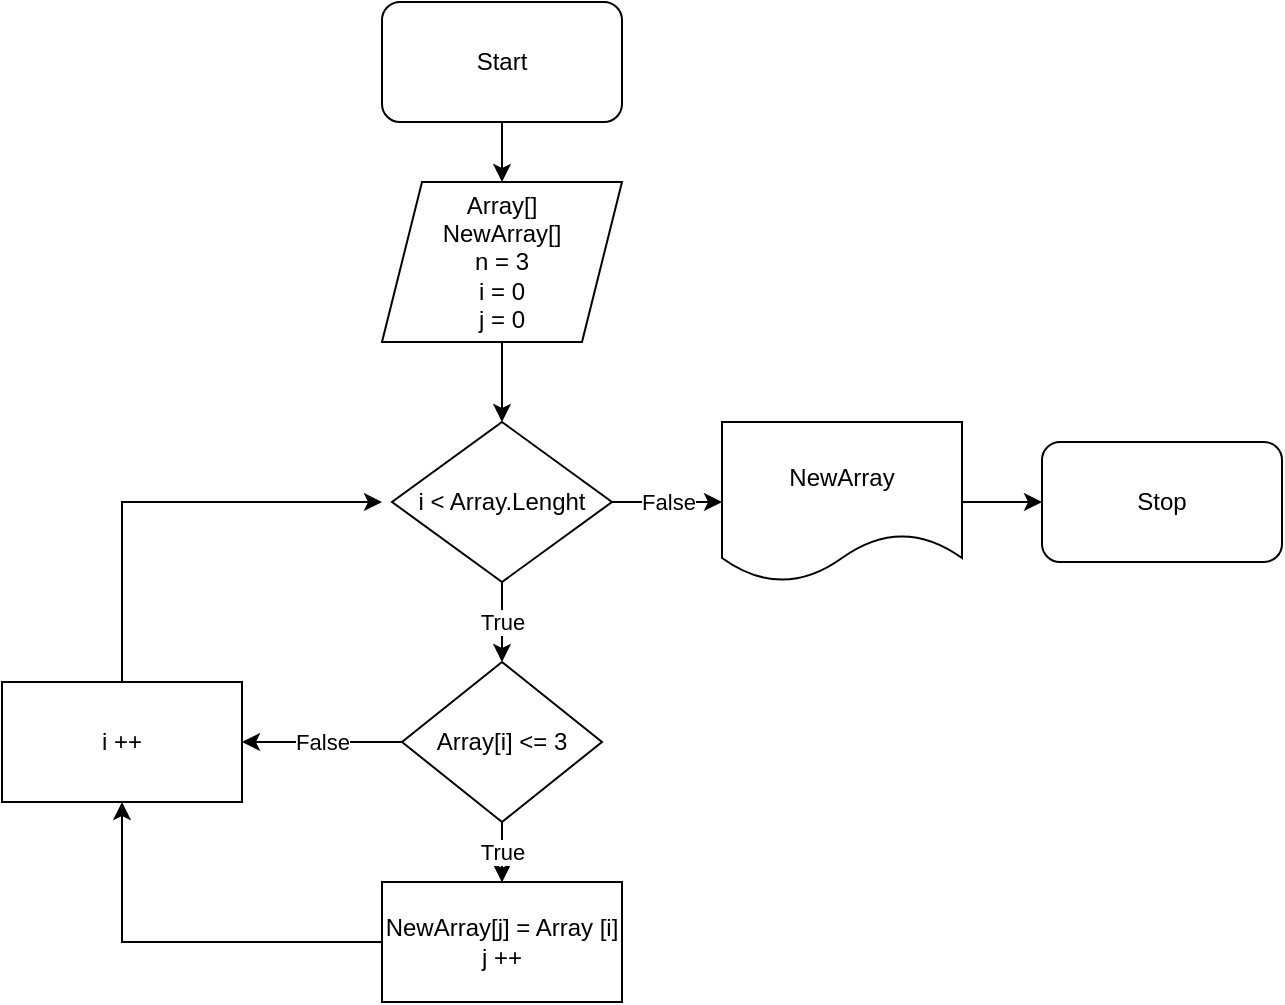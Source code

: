 <mxfile version="20.5.3" type="device"><diagram id="KJOLdgg1OAlJ4IUBBdF5" name="Страница 1"><mxGraphModel dx="1020" dy="555" grid="1" gridSize="10" guides="1" tooltips="1" connect="1" arrows="1" fold="1" page="1" pageScale="1" pageWidth="827" pageHeight="1169" math="0" shadow="0"><root><mxCell id="0"/><mxCell id="1" parent="0"/><mxCell id="khAwGCcL_CQGSFICScEb-3" value="" style="edgeStyle=orthogonalEdgeStyle;rounded=0;orthogonalLoop=1;jettySize=auto;html=1;" edge="1" parent="1" source="khAwGCcL_CQGSFICScEb-1" target="khAwGCcL_CQGSFICScEb-2"><mxGeometry relative="1" as="geometry"/></mxCell><mxCell id="khAwGCcL_CQGSFICScEb-1" value="Start" style="rounded=1;whiteSpace=wrap;html=1;" vertex="1" parent="1"><mxGeometry x="320" y="40" width="120" height="60" as="geometry"/></mxCell><mxCell id="khAwGCcL_CQGSFICScEb-5" value="" style="edgeStyle=orthogonalEdgeStyle;rounded=0;orthogonalLoop=1;jettySize=auto;html=1;" edge="1" parent="1" source="khAwGCcL_CQGSFICScEb-2" target="khAwGCcL_CQGSFICScEb-4"><mxGeometry relative="1" as="geometry"/></mxCell><mxCell id="khAwGCcL_CQGSFICScEb-2" value="Array[]&lt;br&gt;NewArray[]&lt;br&gt;n = 3&lt;br&gt;i = 0&lt;br&gt;j = 0" style="shape=parallelogram;perimeter=parallelogramPerimeter;whiteSpace=wrap;html=1;fixedSize=1;" vertex="1" parent="1"><mxGeometry x="320" y="130" width="120" height="80" as="geometry"/></mxCell><mxCell id="khAwGCcL_CQGSFICScEb-12" value="True" style="edgeStyle=orthogonalEdgeStyle;rounded=0;orthogonalLoop=1;jettySize=auto;html=1;" edge="1" parent="1" source="khAwGCcL_CQGSFICScEb-4" target="khAwGCcL_CQGSFICScEb-6"><mxGeometry relative="1" as="geometry"/></mxCell><mxCell id="khAwGCcL_CQGSFICScEb-16" value="False" style="edgeStyle=orthogonalEdgeStyle;rounded=0;orthogonalLoop=1;jettySize=auto;html=1;" edge="1" parent="1" source="khAwGCcL_CQGSFICScEb-4" target="khAwGCcL_CQGSFICScEb-15"><mxGeometry relative="1" as="geometry"/></mxCell><mxCell id="khAwGCcL_CQGSFICScEb-4" value="i &amp;lt; Array.Lenght" style="rhombus;whiteSpace=wrap;html=1;" vertex="1" parent="1"><mxGeometry x="325" y="250" width="110" height="80" as="geometry"/></mxCell><mxCell id="khAwGCcL_CQGSFICScEb-8" value="" style="edgeStyle=orthogonalEdgeStyle;rounded=0;orthogonalLoop=1;jettySize=auto;html=1;" edge="1" parent="1" source="khAwGCcL_CQGSFICScEb-6" target="khAwGCcL_CQGSFICScEb-7"><mxGeometry relative="1" as="geometry"/></mxCell><mxCell id="khAwGCcL_CQGSFICScEb-11" value="False" style="edgeStyle=orthogonalEdgeStyle;rounded=0;orthogonalLoop=1;jettySize=auto;html=1;entryX=1;entryY=0.5;entryDx=0;entryDy=0;" edge="1" parent="1" source="khAwGCcL_CQGSFICScEb-6" target="khAwGCcL_CQGSFICScEb-9"><mxGeometry relative="1" as="geometry"/></mxCell><mxCell id="khAwGCcL_CQGSFICScEb-13" value="True" style="edgeStyle=orthogonalEdgeStyle;rounded=0;orthogonalLoop=1;jettySize=auto;html=1;" edge="1" parent="1" source="khAwGCcL_CQGSFICScEb-6" target="khAwGCcL_CQGSFICScEb-7"><mxGeometry relative="1" as="geometry"/></mxCell><mxCell id="khAwGCcL_CQGSFICScEb-6" value="Array[i] &amp;lt;= 3" style="rhombus;whiteSpace=wrap;html=1;" vertex="1" parent="1"><mxGeometry x="330" y="370" width="100" height="80" as="geometry"/></mxCell><mxCell id="khAwGCcL_CQGSFICScEb-10" style="edgeStyle=orthogonalEdgeStyle;rounded=0;orthogonalLoop=1;jettySize=auto;html=1;entryX=0.5;entryY=1;entryDx=0;entryDy=0;" edge="1" parent="1" source="khAwGCcL_CQGSFICScEb-7" target="khAwGCcL_CQGSFICScEb-9"><mxGeometry relative="1" as="geometry"/></mxCell><mxCell id="khAwGCcL_CQGSFICScEb-7" value="NewArray[j] = Array [i]&lt;br&gt;j ++" style="whiteSpace=wrap;html=1;" vertex="1" parent="1"><mxGeometry x="320" y="480" width="120" height="60" as="geometry"/></mxCell><mxCell id="khAwGCcL_CQGSFICScEb-14" style="edgeStyle=orthogonalEdgeStyle;rounded=0;orthogonalLoop=1;jettySize=auto;html=1;" edge="1" parent="1" source="khAwGCcL_CQGSFICScEb-9"><mxGeometry relative="1" as="geometry"><mxPoint x="320" y="290" as="targetPoint"/><Array as="points"><mxPoint x="190" y="290"/></Array></mxGeometry></mxCell><mxCell id="khAwGCcL_CQGSFICScEb-9" value="i ++" style="whiteSpace=wrap;html=1;" vertex="1" parent="1"><mxGeometry x="130" y="380" width="120" height="60" as="geometry"/></mxCell><mxCell id="khAwGCcL_CQGSFICScEb-18" value="" style="edgeStyle=orthogonalEdgeStyle;rounded=0;orthogonalLoop=1;jettySize=auto;html=1;" edge="1" parent="1" source="khAwGCcL_CQGSFICScEb-15" target="khAwGCcL_CQGSFICScEb-17"><mxGeometry relative="1" as="geometry"/></mxCell><mxCell id="khAwGCcL_CQGSFICScEb-15" value="NewArray" style="shape=document;whiteSpace=wrap;html=1;boundedLbl=1;" vertex="1" parent="1"><mxGeometry x="490" y="250" width="120" height="80" as="geometry"/></mxCell><mxCell id="khAwGCcL_CQGSFICScEb-17" value="Stop" style="rounded=1;whiteSpace=wrap;html=1;" vertex="1" parent="1"><mxGeometry x="650" y="260" width="120" height="60" as="geometry"/></mxCell></root></mxGraphModel></diagram></mxfile>
